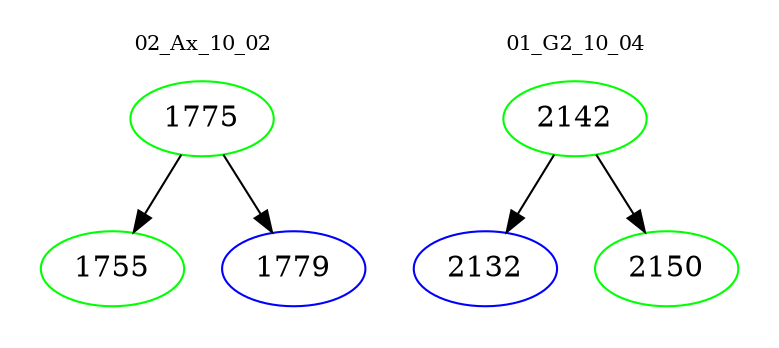 digraph{
subgraph cluster_0 {
color = white
label = "02_Ax_10_02";
fontsize=10;
T0_1775 [label="1775", color="green"]
T0_1775 -> T0_1755 [color="black"]
T0_1755 [label="1755", color="green"]
T0_1775 -> T0_1779 [color="black"]
T0_1779 [label="1779", color="blue"]
}
subgraph cluster_1 {
color = white
label = "01_G2_10_04";
fontsize=10;
T1_2142 [label="2142", color="green"]
T1_2142 -> T1_2132 [color="black"]
T1_2132 [label="2132", color="blue"]
T1_2142 -> T1_2150 [color="black"]
T1_2150 [label="2150", color="green"]
}
}
